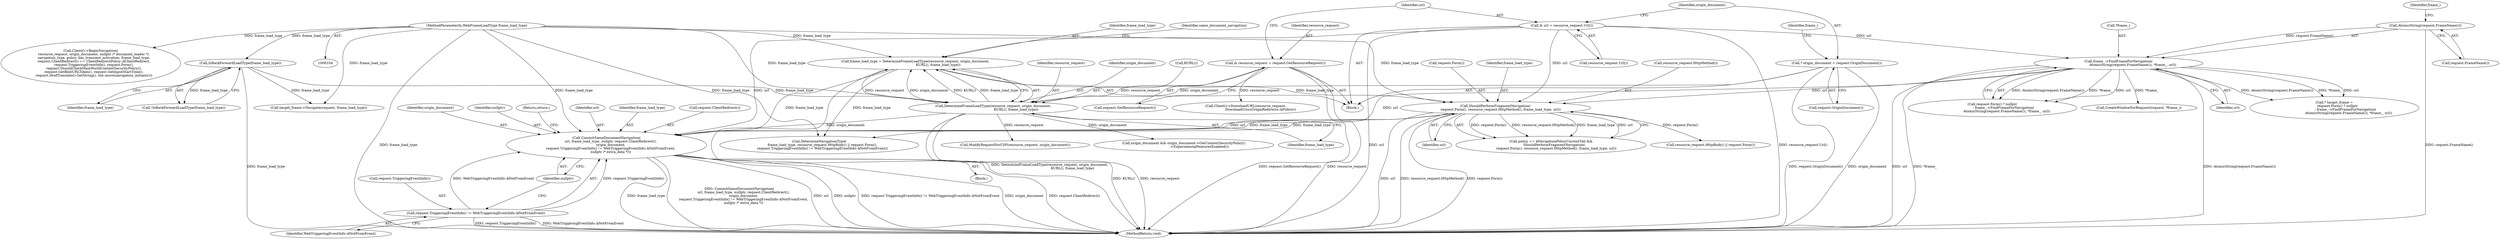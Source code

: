 digraph "0_Chrome_108147dfd1ea159fd3632ef92ccc4ab8952980c7_5@pointer" {
"1000267" [label="(Call,CommitSameDocumentNavigation(\n        url, frame_load_type, nullptr, request.ClientRedirect(),\n        origin_document,\n        request.TriggeringEventInfo() != WebTriggeringEventInfo::kNotFromEvent,\n        nullptr /* extra_data */))"];
"1000259" [label="(Call,ShouldPerformFragmentNavigation(\n          request.Form(), resource_request.HttpMethod(), frame_load_type, url))"];
"1000245" [label="(Call,frame_load_type = DetermineFrameLoadType(resource_request, origin_document,\n                                           KURL(), frame_load_type))"];
"1000247" [label="(Call,DetermineFrameLoadType(resource_request, origin_document,\n                                           KURL(), frame_load_type))"];
"1000131" [label="(Call,& resource_request = request.GetResourceRequest())"];
"1000139" [label="(Call,* origin_document = request.OriginDocument())"];
"1000111" [label="(Call,IsBackForwardLoadType(frame_load_type))"];
"1000106" [label="(MethodParameterIn,WebFrameLoadType frame_load_type)"];
"1000135" [label="(Call,& url = resource_request.Url())"];
"1000156" [label="(Call,frame_->FindFrameForNavigation(\n                           AtomicString(request.FrameName()), *frame_, url))"];
"1000157" [label="(Call,AtomicString(request.FrameName()))"];
"1000273" [label="(Call,request.TriggeringEventInfo() != WebTriggeringEventInfo::kNotFromEvent)"];
"1000268" [label="(Identifier,url)"];
"1000135" [label="(Call,& url = resource_request.Url())"];
"1000371" [label="(MethodReturn,void)"];
"1000269" [label="(Identifier,frame_load_type)"];
"1000260" [label="(Call,request.Form())"];
"1000246" [label="(Identifier,frame_load_type)"];
"1000254" [label="(Identifier,same_document_navigation)"];
"1000274" [label="(Call,request.TriggeringEventInfo())"];
"1000245" [label="(Call,frame_load_type = DetermineFrameLoadType(resource_request, origin_document,\n                                           KURL(), frame_load_type))"];
"1000261" [label="(Call,resource_request.HttpMethod())"];
"1000110" [label="(Call,!IsBackForwardLoadType(frame_load_type))"];
"1000112" [label="(Identifier,frame_load_type)"];
"1000275" [label="(Identifier,WebTriggeringEventInfo::kNotFromEvent)"];
"1000249" [label="(Identifier,origin_document)"];
"1000271" [label="(Call,request.ClientRedirect())"];
"1000139" [label="(Call,* origin_document = request.OriginDocument())"];
"1000322" [label="(Call,ModifyRequestForCSP(resource_request, origin_document))"];
"1000108" [label="(Block,)"];
"1000270" [label="(Identifier,nullptr)"];
"1000277" [label="(Return,return;)"];
"1000159" [label="(Call,*frame_)"];
"1000192" [label="(Call,target_frame->Navigate(request, frame_load_type))"];
"1000140" [label="(Identifier,origin_document)"];
"1000259" [label="(Call,ShouldPerformFragmentNavigation(\n          request.Form(), resource_request.HttpMethod(), frame_load_type, url))"];
"1000262" [label="(Identifier,frame_load_type)"];
"1000299" [label="(Call,origin_document && origin_document->GetContentSecurityPolicy()\n                             ->ExperimentalFeaturesEnabled())"];
"1000161" [label="(Identifier,url)"];
"1000267" [label="(Call,CommitSameDocumentNavigation(\n        url, frame_load_type, nullptr, request.ClientRedirect(),\n        origin_document,\n        request.TriggeringEventInfo() != WebTriggeringEventInfo::kNotFromEvent,\n        nullptr /* extra_data */))"];
"1000151" [label="(Call,* target_frame =\n      request.Form() ? nullptr\n                     : frame_->FindFrameForNavigation(\n                           AtomicString(request.FrameName()), *frame_, url))"];
"1000276" [label="(Identifier,nullptr)"];
"1000281" [label="(Call,DetermineNavigationType(\n      frame_load_type, resource_request.HttpBody() || request.Form(),\n      request.TriggeringEventInfo() != WebTriggeringEventInfo::kNotFromEvent))"];
"1000272" [label="(Identifier,origin_document)"];
"1000131" [label="(Call,& resource_request = request.GetResourceRequest())"];
"1000144" [label="(Identifier,frame_)"];
"1000250" [label="(Call,KURL())"];
"1000248" [label="(Identifier,resource_request)"];
"1000153" [label="(Call,request.Form() ? nullptr\n                     : frame_->FindFrameForNavigation(\n                           AtomicString(request.FrameName()), *frame_, url))"];
"1000160" [label="(Identifier,frame_)"];
"1000352" [label="(Call,Client()->BeginNavigation(\n      resource_request, origin_document, nullptr /* document_loader */,\n      navigation_type, policy, has_transient_activation, frame_load_type,\n      request.ClientRedirect() == ClientRedirectPolicy::kClientRedirect,\n      request.TriggeringEventInfo(), request.Form(),\n      request.ShouldCheckMainWorldContentSecurityPolicy(),\n      request.GetBlobURLToken(), request.GetInputStartTime(),\n      request.HrefTranslate().GetString(), std::move(navigation_initiator)))"];
"1000137" [label="(Call,resource_request.Url())"];
"1000132" [label="(Identifier,resource_request)"];
"1000221" [label="(Call,Client()->DownloadURL(resource_request,\n                            DownloadCrossOriginRedirects::kFollow))"];
"1000141" [label="(Call,request.OriginDocument())"];
"1000231" [label="(Call,CreateWindowForRequest(request, *frame_))"];
"1000255" [label="(Call,policy == kNavigationPolicyCurrentTab &&\n      ShouldPerformFragmentNavigation(\n          request.Form(), resource_request.HttpMethod(), frame_load_type, url))"];
"1000156" [label="(Call,frame_->FindFrameForNavigation(\n                           AtomicString(request.FrameName()), *frame_, url))"];
"1000106" [label="(MethodParameterIn,WebFrameLoadType frame_load_type)"];
"1000273" [label="(Call,request.TriggeringEventInfo() != WebTriggeringEventInfo::kNotFromEvent)"];
"1000247" [label="(Call,DetermineFrameLoadType(resource_request, origin_document,\n                                           KURL(), frame_load_type))"];
"1000266" [label="(Block,)"];
"1000283" [label="(Call,resource_request.HttpBody() || request.Form())"];
"1000263" [label="(Identifier,url)"];
"1000133" [label="(Call,request.GetResourceRequest())"];
"1000158" [label="(Call,request.FrameName())"];
"1000136" [label="(Identifier,url)"];
"1000157" [label="(Call,AtomicString(request.FrameName()))"];
"1000251" [label="(Identifier,frame_load_type)"];
"1000111" [label="(Call,IsBackForwardLoadType(frame_load_type))"];
"1000267" -> "1000266"  [label="AST: "];
"1000267" -> "1000276"  [label="CFG: "];
"1000268" -> "1000267"  [label="AST: "];
"1000269" -> "1000267"  [label="AST: "];
"1000270" -> "1000267"  [label="AST: "];
"1000271" -> "1000267"  [label="AST: "];
"1000272" -> "1000267"  [label="AST: "];
"1000273" -> "1000267"  [label="AST: "];
"1000276" -> "1000267"  [label="AST: "];
"1000277" -> "1000267"  [label="CFG: "];
"1000267" -> "1000371"  [label="DDG: frame_load_type"];
"1000267" -> "1000371"  [label="DDG: CommitSameDocumentNavigation(\n        url, frame_load_type, nullptr, request.ClientRedirect(),\n        origin_document,\n        request.TriggeringEventInfo() != WebTriggeringEventInfo::kNotFromEvent,\n        nullptr /* extra_data */)"];
"1000267" -> "1000371"  [label="DDG: url"];
"1000267" -> "1000371"  [label="DDG: nullptr"];
"1000267" -> "1000371"  [label="DDG: request.TriggeringEventInfo() != WebTriggeringEventInfo::kNotFromEvent"];
"1000267" -> "1000371"  [label="DDG: origin_document"];
"1000267" -> "1000371"  [label="DDG: request.ClientRedirect()"];
"1000259" -> "1000267"  [label="DDG: url"];
"1000259" -> "1000267"  [label="DDG: frame_load_type"];
"1000135" -> "1000267"  [label="DDG: url"];
"1000156" -> "1000267"  [label="DDG: url"];
"1000245" -> "1000267"  [label="DDG: frame_load_type"];
"1000106" -> "1000267"  [label="DDG: frame_load_type"];
"1000247" -> "1000267"  [label="DDG: origin_document"];
"1000273" -> "1000267"  [label="DDG: request.TriggeringEventInfo()"];
"1000273" -> "1000267"  [label="DDG: WebTriggeringEventInfo::kNotFromEvent"];
"1000259" -> "1000255"  [label="AST: "];
"1000259" -> "1000263"  [label="CFG: "];
"1000260" -> "1000259"  [label="AST: "];
"1000261" -> "1000259"  [label="AST: "];
"1000262" -> "1000259"  [label="AST: "];
"1000263" -> "1000259"  [label="AST: "];
"1000255" -> "1000259"  [label="CFG: "];
"1000259" -> "1000371"  [label="DDG: request.Form()"];
"1000259" -> "1000371"  [label="DDG: url"];
"1000259" -> "1000371"  [label="DDG: resource_request.HttpMethod()"];
"1000259" -> "1000255"  [label="DDG: request.Form()"];
"1000259" -> "1000255"  [label="DDG: resource_request.HttpMethod()"];
"1000259" -> "1000255"  [label="DDG: frame_load_type"];
"1000259" -> "1000255"  [label="DDG: url"];
"1000245" -> "1000259"  [label="DDG: frame_load_type"];
"1000106" -> "1000259"  [label="DDG: frame_load_type"];
"1000135" -> "1000259"  [label="DDG: url"];
"1000156" -> "1000259"  [label="DDG: url"];
"1000259" -> "1000281"  [label="DDG: frame_load_type"];
"1000259" -> "1000283"  [label="DDG: request.Form()"];
"1000245" -> "1000108"  [label="AST: "];
"1000245" -> "1000247"  [label="CFG: "];
"1000246" -> "1000245"  [label="AST: "];
"1000247" -> "1000245"  [label="AST: "];
"1000254" -> "1000245"  [label="CFG: "];
"1000245" -> "1000371"  [label="DDG: DetermineFrameLoadType(resource_request, origin_document,\n                                           KURL(), frame_load_type)"];
"1000247" -> "1000245"  [label="DDG: resource_request"];
"1000247" -> "1000245"  [label="DDG: origin_document"];
"1000247" -> "1000245"  [label="DDG: KURL()"];
"1000247" -> "1000245"  [label="DDG: frame_load_type"];
"1000106" -> "1000245"  [label="DDG: frame_load_type"];
"1000245" -> "1000281"  [label="DDG: frame_load_type"];
"1000247" -> "1000251"  [label="CFG: "];
"1000248" -> "1000247"  [label="AST: "];
"1000249" -> "1000247"  [label="AST: "];
"1000250" -> "1000247"  [label="AST: "];
"1000251" -> "1000247"  [label="AST: "];
"1000247" -> "1000371"  [label="DDG: resource_request"];
"1000247" -> "1000371"  [label="DDG: KURL()"];
"1000131" -> "1000247"  [label="DDG: resource_request"];
"1000139" -> "1000247"  [label="DDG: origin_document"];
"1000111" -> "1000247"  [label="DDG: frame_load_type"];
"1000106" -> "1000247"  [label="DDG: frame_load_type"];
"1000247" -> "1000299"  [label="DDG: origin_document"];
"1000247" -> "1000322"  [label="DDG: resource_request"];
"1000131" -> "1000108"  [label="AST: "];
"1000131" -> "1000133"  [label="CFG: "];
"1000132" -> "1000131"  [label="AST: "];
"1000133" -> "1000131"  [label="AST: "];
"1000136" -> "1000131"  [label="CFG: "];
"1000131" -> "1000371"  [label="DDG: resource_request"];
"1000131" -> "1000371"  [label="DDG: request.GetResourceRequest()"];
"1000131" -> "1000221"  [label="DDG: resource_request"];
"1000139" -> "1000108"  [label="AST: "];
"1000139" -> "1000141"  [label="CFG: "];
"1000140" -> "1000139"  [label="AST: "];
"1000141" -> "1000139"  [label="AST: "];
"1000144" -> "1000139"  [label="CFG: "];
"1000139" -> "1000371"  [label="DDG: request.OriginDocument()"];
"1000139" -> "1000371"  [label="DDG: origin_document"];
"1000111" -> "1000110"  [label="AST: "];
"1000111" -> "1000112"  [label="CFG: "];
"1000112" -> "1000111"  [label="AST: "];
"1000110" -> "1000111"  [label="CFG: "];
"1000111" -> "1000371"  [label="DDG: frame_load_type"];
"1000111" -> "1000110"  [label="DDG: frame_load_type"];
"1000106" -> "1000111"  [label="DDG: frame_load_type"];
"1000111" -> "1000192"  [label="DDG: frame_load_type"];
"1000106" -> "1000104"  [label="AST: "];
"1000106" -> "1000371"  [label="DDG: frame_load_type"];
"1000106" -> "1000192"  [label="DDG: frame_load_type"];
"1000106" -> "1000281"  [label="DDG: frame_load_type"];
"1000106" -> "1000352"  [label="DDG: frame_load_type"];
"1000135" -> "1000108"  [label="AST: "];
"1000135" -> "1000137"  [label="CFG: "];
"1000136" -> "1000135"  [label="AST: "];
"1000137" -> "1000135"  [label="AST: "];
"1000140" -> "1000135"  [label="CFG: "];
"1000135" -> "1000371"  [label="DDG: url"];
"1000135" -> "1000371"  [label="DDG: resource_request.Url()"];
"1000135" -> "1000156"  [label="DDG: url"];
"1000156" -> "1000153"  [label="AST: "];
"1000156" -> "1000161"  [label="CFG: "];
"1000157" -> "1000156"  [label="AST: "];
"1000159" -> "1000156"  [label="AST: "];
"1000161" -> "1000156"  [label="AST: "];
"1000153" -> "1000156"  [label="CFG: "];
"1000156" -> "1000371"  [label="DDG: *frame_"];
"1000156" -> "1000371"  [label="DDG: AtomicString(request.FrameName())"];
"1000156" -> "1000371"  [label="DDG: url"];
"1000156" -> "1000151"  [label="DDG: AtomicString(request.FrameName())"];
"1000156" -> "1000151"  [label="DDG: *frame_"];
"1000156" -> "1000151"  [label="DDG: url"];
"1000156" -> "1000153"  [label="DDG: AtomicString(request.FrameName())"];
"1000156" -> "1000153"  [label="DDG: *frame_"];
"1000156" -> "1000153"  [label="DDG: url"];
"1000157" -> "1000156"  [label="DDG: request.FrameName()"];
"1000156" -> "1000231"  [label="DDG: *frame_"];
"1000157" -> "1000158"  [label="CFG: "];
"1000158" -> "1000157"  [label="AST: "];
"1000160" -> "1000157"  [label="CFG: "];
"1000157" -> "1000371"  [label="DDG: request.FrameName()"];
"1000273" -> "1000275"  [label="CFG: "];
"1000274" -> "1000273"  [label="AST: "];
"1000275" -> "1000273"  [label="AST: "];
"1000276" -> "1000273"  [label="CFG: "];
"1000273" -> "1000371"  [label="DDG: WebTriggeringEventInfo::kNotFromEvent"];
"1000273" -> "1000371"  [label="DDG: request.TriggeringEventInfo()"];
}
